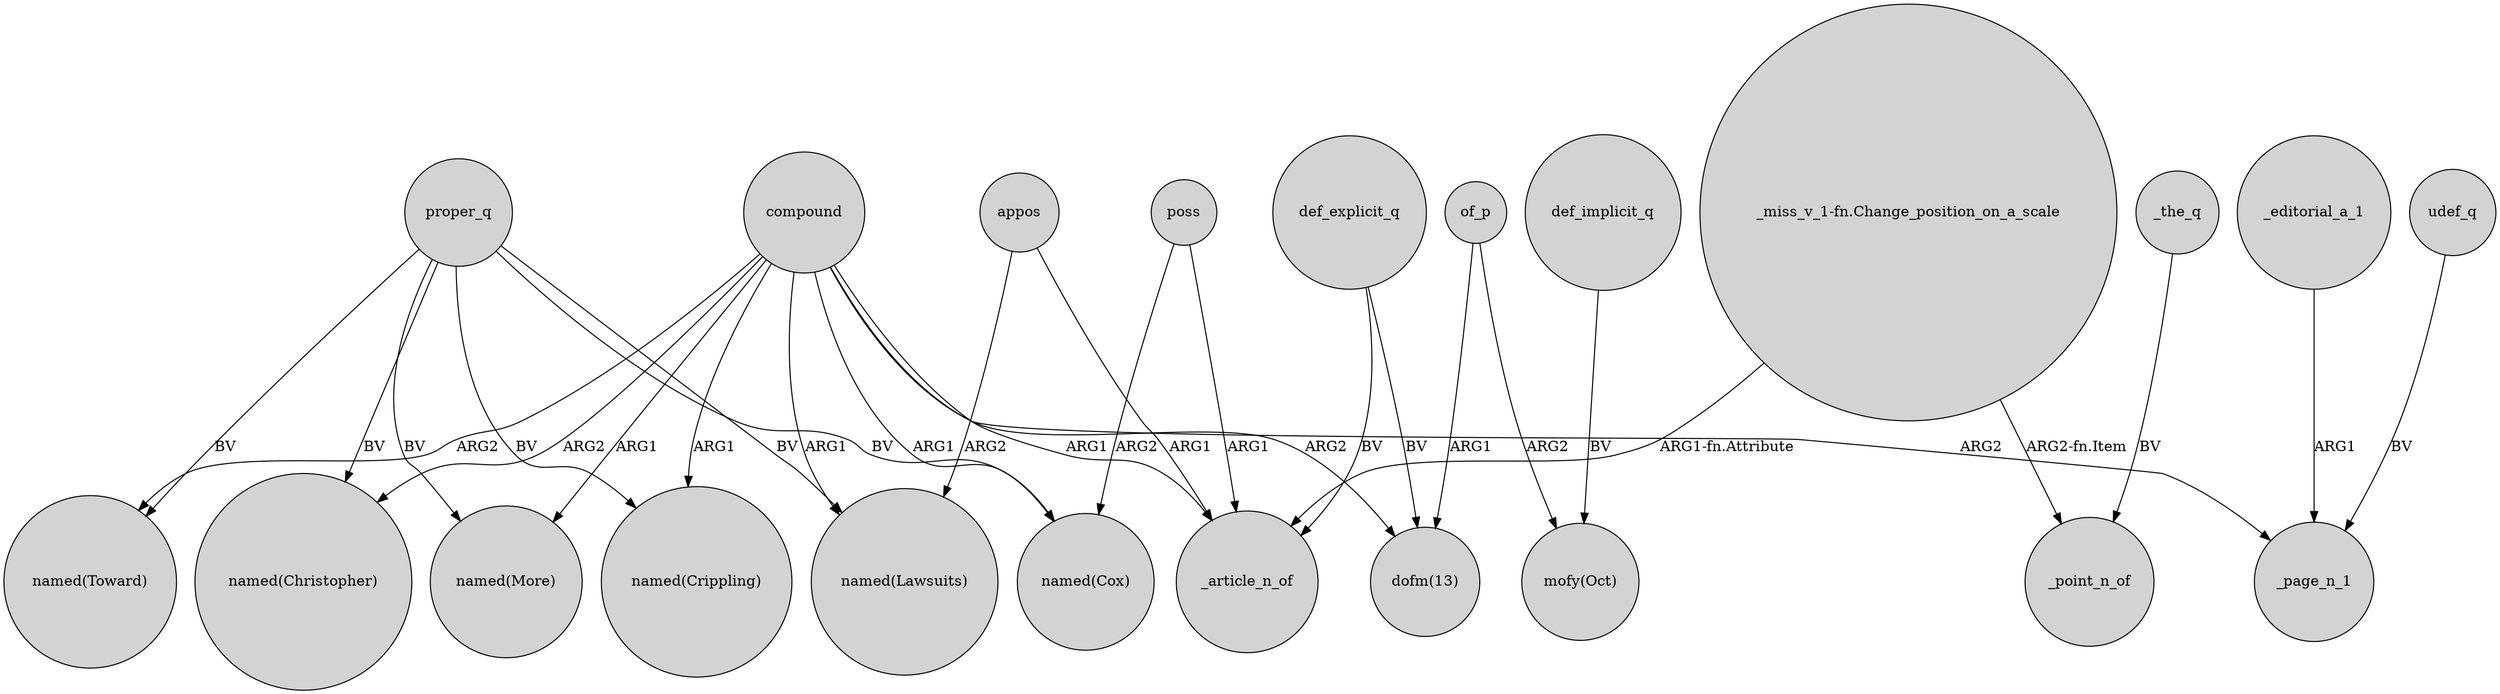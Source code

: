 digraph {
	node [shape=circle style=filled]
	compound -> "named(Cox)" [label=ARG1]
	_editorial_a_1 -> _page_n_1 [label=ARG1]
	compound -> "named(Toward)" [label=ARG2]
	compound -> _article_n_of [label=ARG1]
	of_p -> "mofy(Oct)" [label=ARG2]
	_the_q -> _point_n_of [label=BV]
	def_explicit_q -> "dofm(13)" [label=BV]
	of_p -> "dofm(13)" [label=ARG1]
	appos -> _article_n_of [label=ARG1]
	compound -> "named(Crippling)" [label=ARG1]
	compound -> "named(Lawsuits)" [label=ARG1]
	def_explicit_q -> _article_n_of [label=BV]
	proper_q -> "named(More)" [label=BV]
	compound -> "dofm(13)" [label=ARG2]
	appos -> "named(Lawsuits)" [label=ARG2]
	compound -> "named(Christopher)" [label=ARG2]
	proper_q -> "named(Toward)" [label=BV]
	proper_q -> "named(Cox)" [label=BV]
	poss -> "named(Cox)" [label=ARG2]
	udef_q -> _page_n_1 [label=BV]
	proper_q -> "named(Lawsuits)" [label=BV]
	compound -> "named(More)" [label=ARG1]
	def_implicit_q -> "mofy(Oct)" [label=BV]
	"_miss_v_1-fn.Change_position_on_a_scale" -> _article_n_of [label="ARG1-fn.Attribute"]
	compound -> _page_n_1 [label=ARG2]
	proper_q -> "named(Christopher)" [label=BV]
	"_miss_v_1-fn.Change_position_on_a_scale" -> _point_n_of [label="ARG2-fn.Item"]
	poss -> _article_n_of [label=ARG1]
	proper_q -> "named(Crippling)" [label=BV]
}
